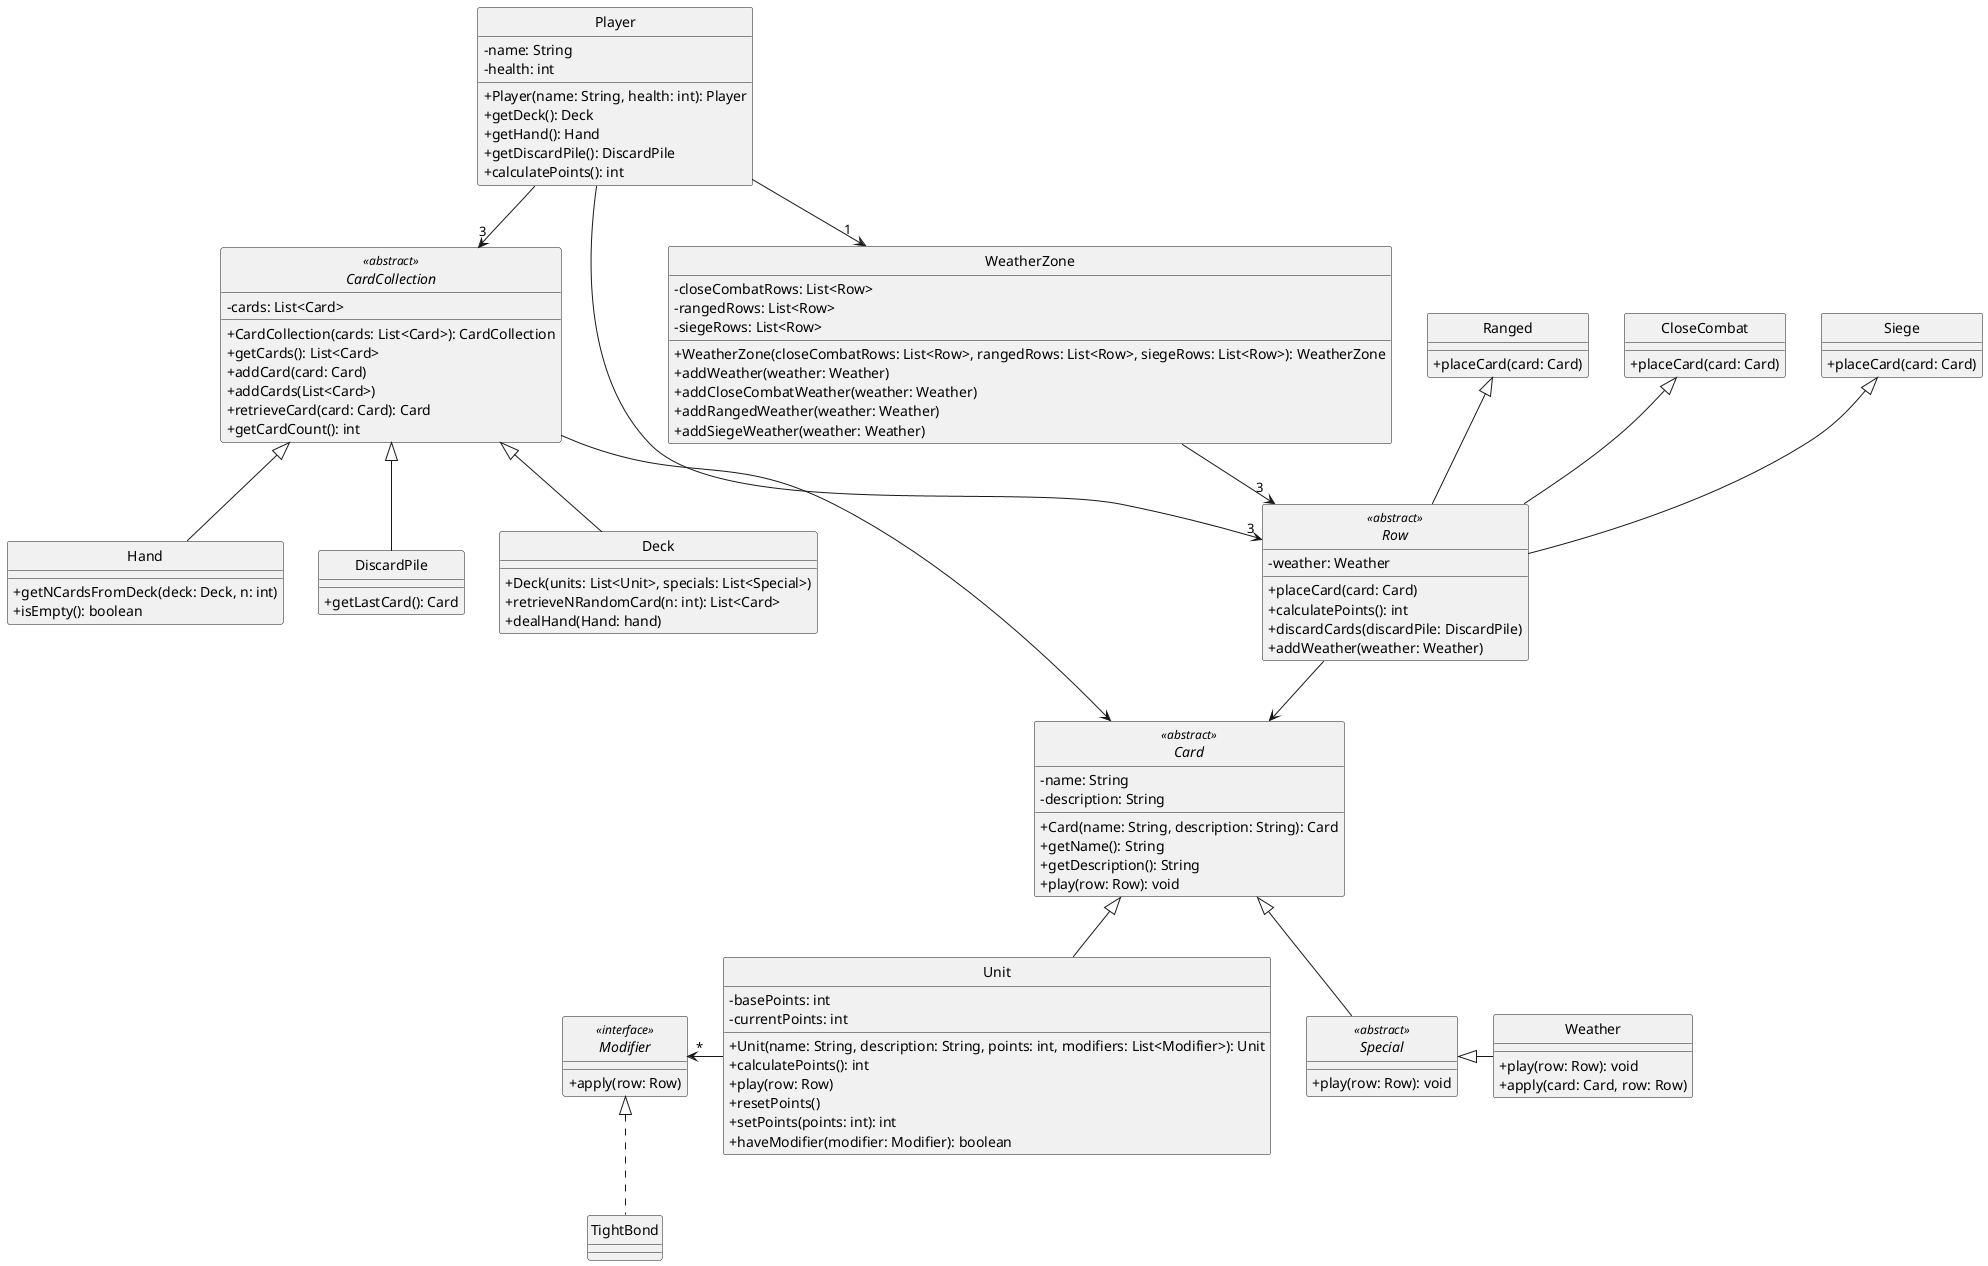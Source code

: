 @startuml

skinparam monochrome true
hide circle
skinparam classAttributeIconSize 0

' =====================
' GAME
' =====================
class Player {
  -name: String
  -health: int
  +Player(name: String, health: int): Player
  +getDeck(): Deck
  +getHand(): Hand
  +getDiscardPile(): DiscardPile
  +calculatePoints(): int
}

abstract class CardCollection <<abstract>> {
  -cards: List<Card>
  +CardCollection(cards: List<Card>): CardCollection
  +getCards(): List<Card>
  +addCard(card: Card)
  +addCards(List<Card>)
  +retrieveCard(card: Card): Card
  +getCardCount(): int
}

class Hand {
  +getNCardsFromDeck(deck: Deck, n: int)
  +isEmpty(): boolean
}

class DiscardPile {
  +getLastCard(): Card
}

class Deck {
  +Deck(units: List<Unit>, specials: List<Special>)
  +retrieveNRandomCard(n: int): List<Card>
  +dealHand(Hand: hand)
}

interface Row <<abstract>> {
  -weather: Weather
  +placeCard(card: Card)
  +calculatePoints(): int
  +discardCards(discardPile: DiscardPile)
  +addWeather(weather: Weather)
}

class Ranged {
  +placeCard(card: Card)
}

class CloseCombat {
  +placeCard(card: Card)
}

class Siege {
  +placeCard(card: Card)
}

class WeatherZone {
  -closeCombatRows: List<Row>
  -rangedRows: List<Row>
  -siegeRows: List<Row>
  +WeatherZone(closeCombatRows: List<Row>, rangedRows: List<Row>, siegeRows: List<Row>): WeatherZone
  +addWeather(weather: Weather)
  +addCloseCombatWeather(weather: Weather)
  +addRangedWeather(weather: Weather)
  +addSiegeWeather(weather: Weather)
}

abstract class Card <<abstract>> {
  -name: String
  -description: String
  +Card(name: String, description: String): Card
  +getName(): String
  +getDescription(): String
  +play(row: Row): void
}

class Unit {
  -basePoints: int
  -currentPoints: int
  +Unit(name: String, description: String, points: int, modifiers: List<Modifier>): Unit
  +calculatePoints(): int
  +play(row: Row)
  +resetPoints()
  +setPoints(points: int): int
  +haveModifier(modifier: Modifier): boolean
}

abstract class Special <<abstract>> {
  +play(row: Row): void
}

class TightBond{

}

interface Modifier <<interface>> {
    +apply(row: Row)
}

class Weather {
  +play(row: Row): void
  +apply(card: Card, row: Row)
}


' =====================
' RELATIONSHIPS
' =====================
Player --> "3" CardCollection
Player --> "3" Row
Player --> "1" WeatherZone

WeatherZone --> "3" Row

CardCollection -->  Card
CardCollection <|-- Hand
CardCollection <|-- DiscardPile
CardCollection <|-- Deck

Ranged <|-- Row
CloseCombat <|-- Row
Siege <|-- Row

Row --> Card

Card <|-- Unit
Card <|-- Special
Modifier "*"<- Unit
Modifier <|.. TightBond
Special <|- Weather

@enduml